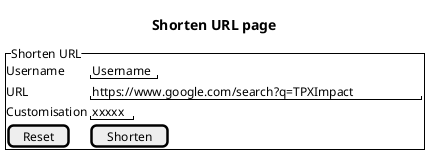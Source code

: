 @startsalt ui_shorten
    title Shorten URL page

    {^"Shorten URL"
      Username       | "Username"
      URL            | "https://www.google.com/search?q=TPXImpact"
      Customisation  | "xxxxx"
      [ Reset ]     | [ Shorten ]
    }
@endsalt

@startsalt ui_shorten_result
    title Shorten URL result page

    {^"Result"
      Username       | Username
      URL            | https://www.google.com/search?q=TPXImpact

      Shortened URL  | http://xxxxx/
      [ Shorten Another ]
    }
@endsalt



